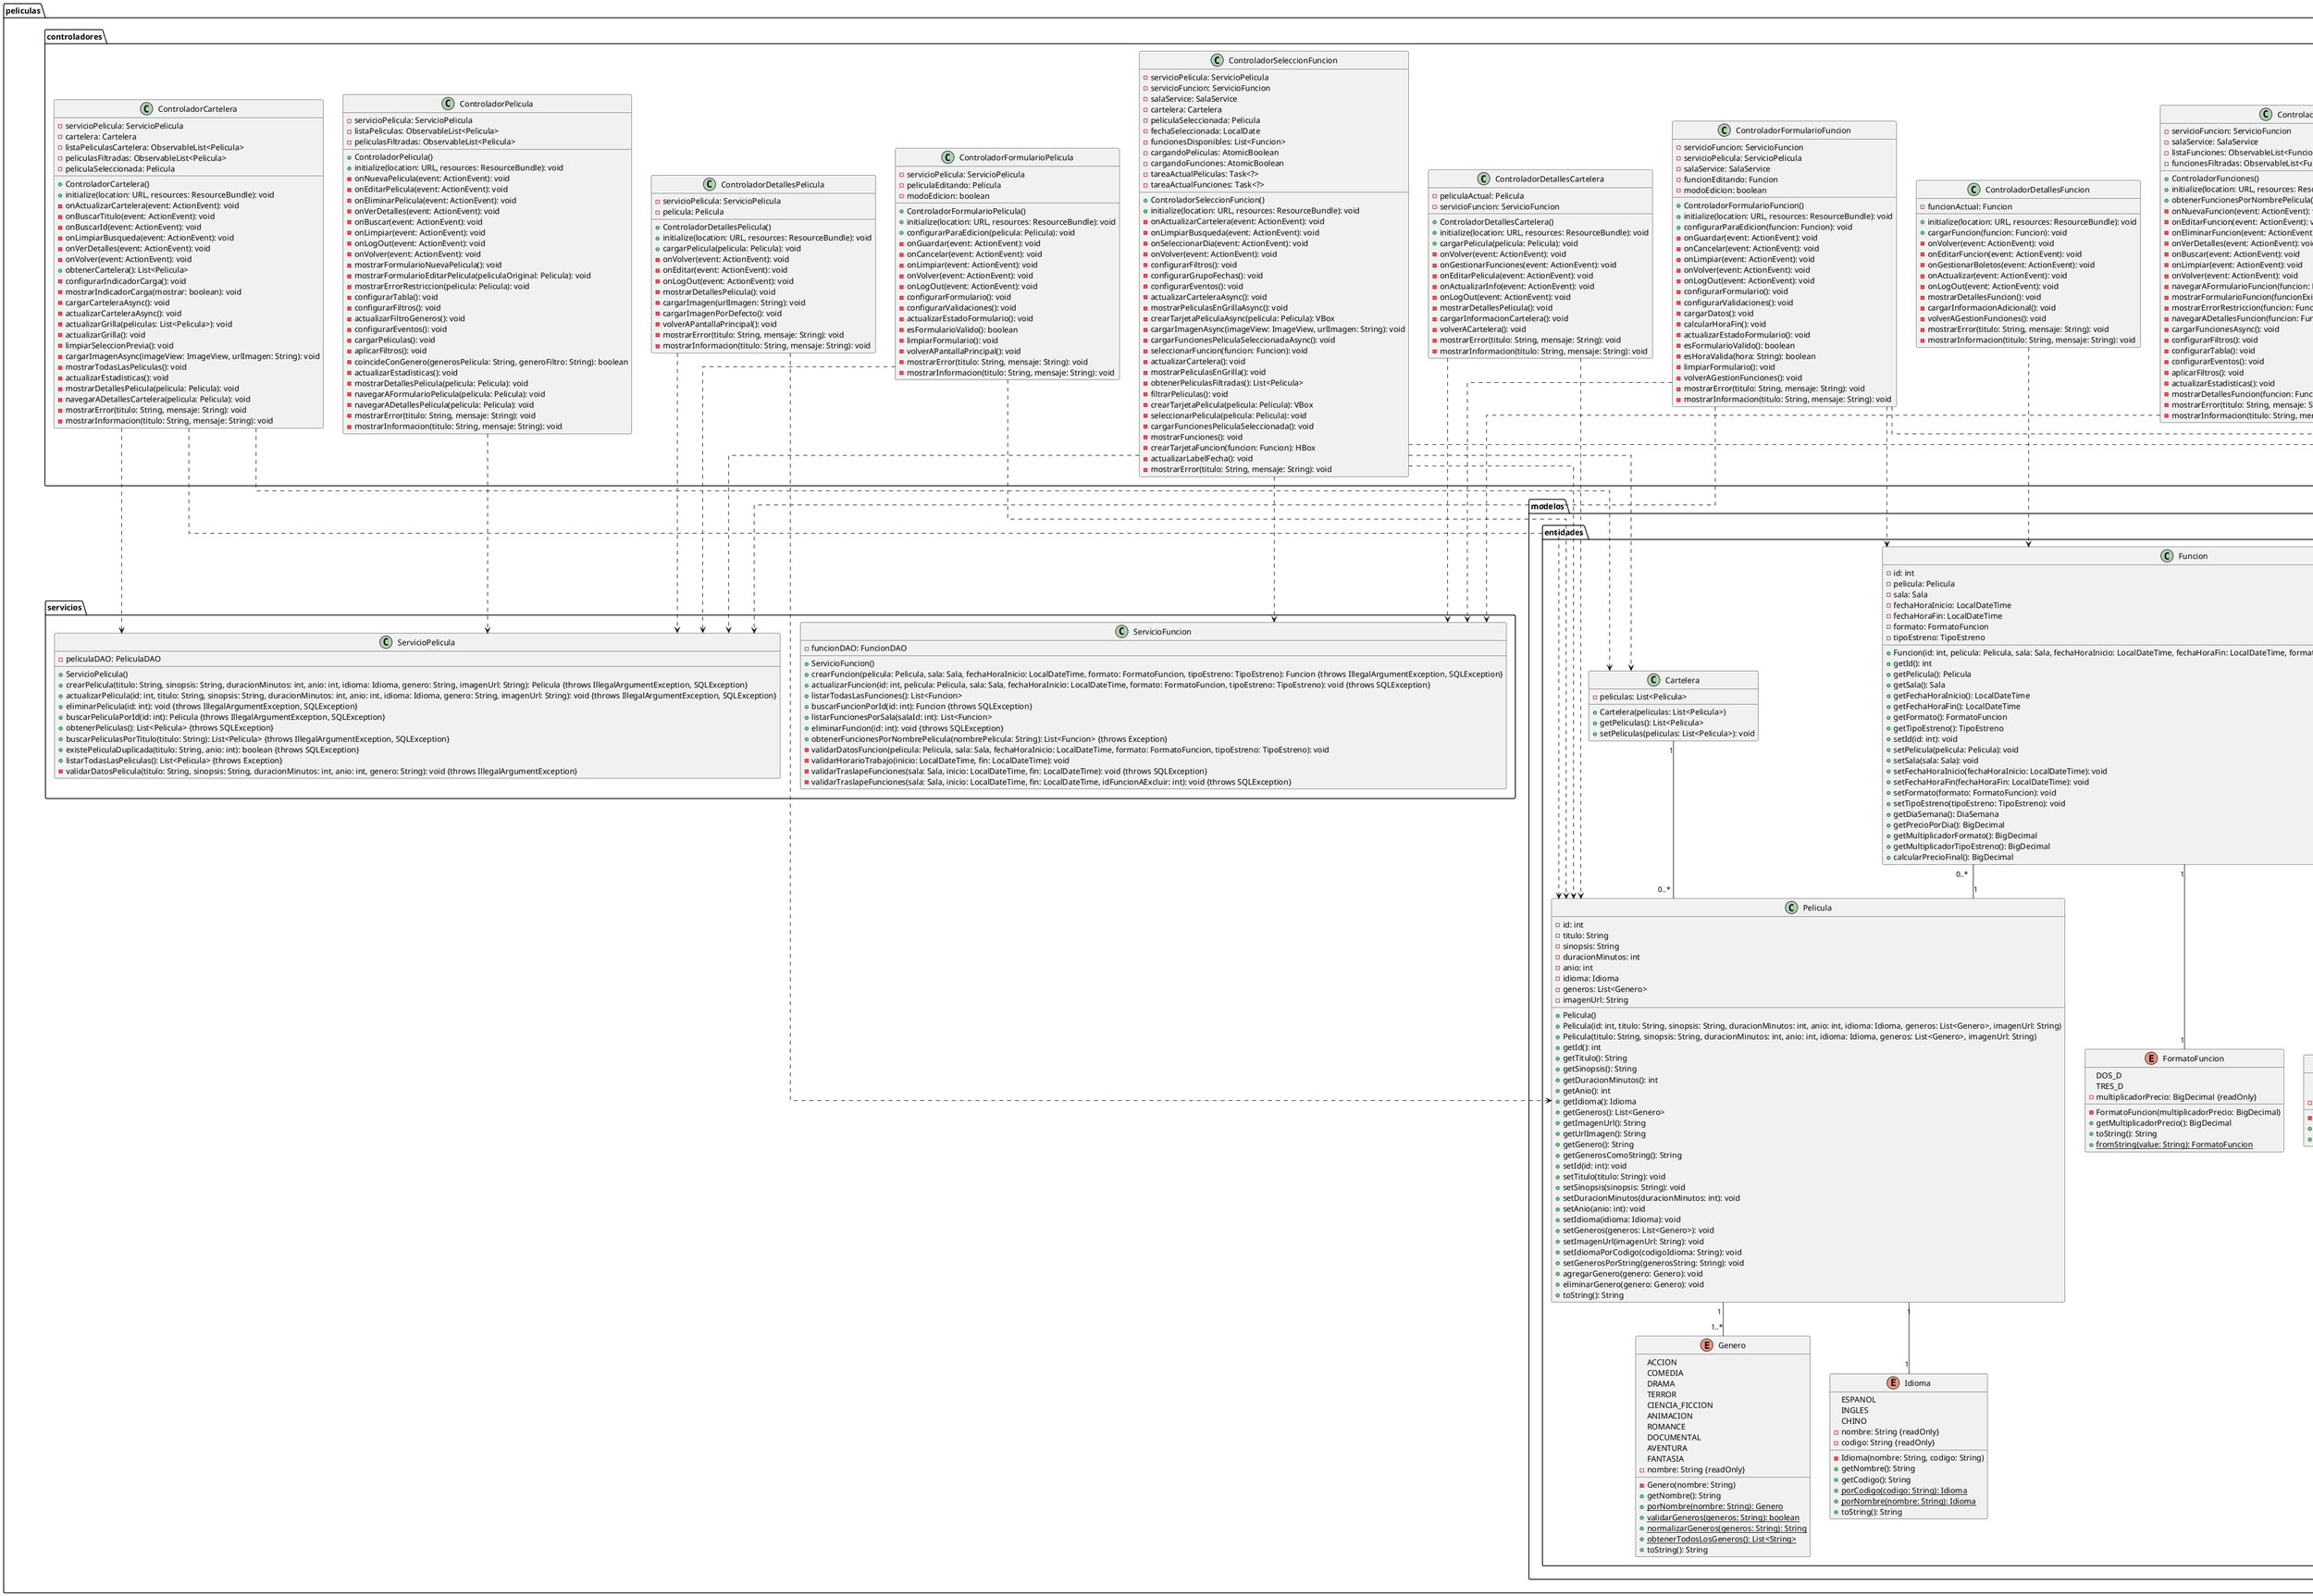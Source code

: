 @startuml DiagramaUnico
skinparam linetype ortho
package peliculas {
    ' ==================== PAQUETE: MODELO ====================
    package modelos {
        package entidades{
        
        class Cartelera {
            - peliculas: List<Pelicula>
            + Cartelera(peliculas: List<Pelicula>)
            + getPeliculas(): List<Pelicula>
            + setPeliculas(peliculas: List<Pelicula>): void
        }

        enum DiaSemana {
            LUNES
            MARTES
            MIERCOLES
            JUEVES
            VIERNES
            SABADO
            DOMINGO
            - precio: BigDecimal {readOnly}
            - DiaSemana(precio: BigDecimal)
            + getPrecio(): BigDecimal
            + {static} obtenerDiaDeFecha(fechaHora: LocalDateTime): DiaSemana
            + esFinDeSemana(): boolean
            + toString(): String
        }

        enum FormatoFuncion {
            DOS_D
            TRES_D
            - multiplicadorPrecio: BigDecimal {readOnly}
            - FormatoFuncion(multiplicadorPrecio: BigDecimal)
            + getMultiplicadorPrecio(): BigDecimal
            + toString(): String
            + {static} fromString(value: String): FormatoFuncion
        }

        class Funcion {
            - id: int
            - pelicula: Pelicula
            - sala: Sala
            - fechaHoraInicio: LocalDateTime
            - fechaHoraFin: LocalDateTime
            - formato: FormatoFuncion
            - tipoEstreno: TipoEstreno
            + Funcion(id: int, pelicula: Pelicula, sala: Sala, fechaHoraInicio: LocalDateTime, fechaHoraFin: LocalDateTime, formato: FormatoFuncion, tipoEstreno: TipoEstreno)
            + getId(): int
            + getPelicula(): Pelicula
            + getSala(): Sala
            + getFechaHoraInicio(): LocalDateTime
            + getFechaHoraFin(): LocalDateTime
            + getFormato(): FormatoFuncion
            + getTipoEstreno(): TipoEstreno
            + setId(id: int): void
            + setPelicula(pelicula: Pelicula): void
            + setSala(sala: Sala): void
            + setFechaHoraInicio(fechaHoraInicio: LocalDateTime): void
            + setFechaHoraFin(fechaHoraFin: LocalDateTime): void
            + setFormato(formato: FormatoFuncion): void
            + setTipoEstreno(tipoEstreno: TipoEstreno): void
            + getDiaSemana(): DiaSemana
            + getPrecioPorDia(): BigDecimal
            + getMultiplicadorFormato(): BigDecimal
            + getMultiplicadorTipoEstreno(): BigDecimal
            + calcularPrecioFinal(): BigDecimal
        }

        enum Genero {
            ACCION
            COMEDIA
            DRAMA
            TERROR
            CIENCIA_FICCION
            ANIMACION
            ROMANCE
            DOCUMENTAL
            AVENTURA
            FANTASIA
            - nombre: String {readOnly}
            - Genero(nombre: String)
            + getNombre(): String
            + {static} porNombre(nombre: String): Genero
            + {static} validarGeneros(generos: String): boolean
            + {static} normalizarGeneros(generos: String): String
            + {static} obtenerTodosLosGeneros(): List<String>
            + toString(): String
        }

        enum Idioma {
            ESPANOL
            INGLES
            CHINO
            - nombre: String {readOnly}
            - codigo: String {readOnly}
            - Idioma(nombre: String, codigo: String)
            + getNombre(): String
            + getCodigo(): String
            + {static} porCodigo(codigo: String): Idioma
            + {static} porNombre(nombre: String): Idioma
            + toString(): String
        }

        class Pelicula {
            - id: int
            - titulo: String
            - sinopsis: String
            - duracionMinutos: int
            - anio: int
            - idioma: Idioma
            - generos: List<Genero>
            - imagenUrl: String
            + Pelicula()
            + Pelicula(id: int, titulo: String, sinopsis: String, duracionMinutos: int, anio: int, idioma: Idioma, generos: List<Genero>, imagenUrl: String)
            + Pelicula(titulo: String, sinopsis: String, duracionMinutos: int, anio: int, idioma: Idioma, generos: List<Genero>, imagenUrl: String)
            + getId(): int
            + getTitulo(): String
            + getSinopsis(): String
            + getDuracionMinutos(): int
            + getAnio(): int
            + getIdioma(): Idioma
            + getGeneros(): List<Genero>
            + getImagenUrl(): String
            + getUrlImagen(): String
            + getGenero(): String
            + getGenerosComoString(): String
            + setId(id: int): void
            + setTitulo(titulo: String): void
            + setSinopsis(sinopsis: String): void
            + setDuracionMinutos(duracionMinutos: int): void
            + setAnio(anio: int): void
            + setIdioma(idioma: Idioma): void
            + setGeneros(generos: List<Genero>): void
            + setImagenUrl(imagenUrl: String): void
            + setIdiomaPorCodigo(codigoIdioma: String): void
            + setGenerosPorString(generosString: String): void
            + agregarGenero(genero: Genero): void
            + eliminarGenero(genero: Genero): void
            + toString(): String
        }

        enum TipoEstreno {
            ESTRENO
            PREESTRENO
            - multiplicadorPrecio: BigDecimal {readOnly}
            - TipoEstreno(multiplicadorPrecio: BigDecimal)
            + getMultiplicadorPrecio(): BigDecimal
            + toString(): String
        }
        }
    }

    ' ==================== PAQUETE: CONTROLADORES ====================

    package controladores {
        class ControladorCartelera {
            - servicioPelicula: ServicioPelicula
            - cartelera: Cartelera
            - listaPeliculasCartelera: ObservableList<Pelicula>
            - peliculasFiltradas: ObservableList<Pelicula>
            - peliculaSeleccionada: Pelicula
            + ControladorCartelera()
            + initialize(location: URL, resources: ResourceBundle): void
            - onActualizarCartelera(event: ActionEvent): void
            - onBuscarTitulo(event: ActionEvent): void
            - onBuscarId(event: ActionEvent): void
            - onLimpiarBusqueda(event: ActionEvent): void
            - onVerDetalles(event: ActionEvent): void
            - onVolver(event: ActionEvent): void
            + obtenerCartelera(): List<Pelicula>
            - configurarIndicadorCarga(): void
            - mostrarIndicadorCarga(mostrar: boolean): void
            - cargarCarteleraAsync(): void
            - actualizarCarteleraAsync(): void
            - actualizarGrilla(peliculas: List<Pelicula>): void
            - actualizarGrilla(): void
            - limpiarSeleccionPrevia(): void
            - cargarImagenAsync(imageView: ImageView, urlImagen: String): void
            - mostrarTodasLasPeliculas(): void
            - actualizarEstadisticas(): void
            - mostrarDetallesPelicula(pelicula: Pelicula): void
            - navegarADetallesCartelera(pelicula: Pelicula): void
            - mostrarError(titulo: String, mensaje: String): void
            - mostrarInformacion(titulo: String, mensaje: String): void
        }

        class ControladorDetallesCartelera {
            - peliculaActual: Pelicula
            - servicioFuncion: ServicioFuncion
            + ControladorDetallesCartelera()
            + initialize(location: URL, resources: ResourceBundle): void
            + cargarPelicula(pelicula: Pelicula): void
            - onVolver(event: ActionEvent): void
            - onGestionarFunciones(event: ActionEvent): void
            - onEditarPelicula(event: ActionEvent): void
            - onActualizarInfo(event: ActionEvent): void
            - onLogOut(event: ActionEvent): void
            - mostrarDetallesPelicula(): void
            - cargarInformacionCartelera(): void
            - volverACartelera(): void
            - mostrarError(titulo: String, mensaje: String): void
            - mostrarInformacion(titulo: String, mensaje: String): void
        }

        class ControladorDetallesFuncion {
            - funcionActual: Funcion
            + initialize(location: URL, resources: ResourceBundle): void
            + cargarFuncion(funcion: Funcion): void
            - onVolver(event: ActionEvent): void
            - onEditarFuncion(event: ActionEvent): void
            - onGestionarBoletos(event: ActionEvent): void
            - onActualizar(event: ActionEvent): void
            - onLogOut(event: ActionEvent): void
            - mostrarDetallesFuncion(): void
            - cargarInformacionAdicional(): void
            - volverAGestionFunciones(): void
            - mostrarError(titulo: String, mensaje: String): void
            - mostrarInformacion(titulo: String, mensaje: String): void
        }

        class ControladorDetallesPelicula {
            - servicioPelicula: ServicioPelicula
            - pelicula: Pelicula
            + ControladorDetallesPelicula()
            + initialize(location: URL, resources: ResourceBundle): void
            + cargarPelicula(pelicula: Pelicula): void
            - onVolver(event: ActionEvent): void
            - onEditar(event: ActionEvent): void
            - onLogOut(event: ActionEvent): void
            - mostrarDetallesPelicula(): void
            - cargarImagen(urlImagen: String): void
            - cargarImagenPorDefecto(): void
            - volverAPantallaPrincipal(): void
            - mostrarError(titulo: String, mensaje: String): void
            - mostrarInformacion(titulo: String, mensaje: String): void
        }

        class ControladorFormularioFuncion {
            - servicioFuncion: ServicioFuncion
            - servicioPelicula: ServicioPelicula
            - salaService: SalaService
            - funcionEditando: Funcion
            - modoEdicion: boolean
            + ControladorFormularioFuncion()
            + initialize(location: URL, resources: ResourceBundle): void
            + configurarParaEdicion(funcion: Funcion): void
            - onGuardar(event: ActionEvent): void
            - onCancelar(event: ActionEvent): void
            - onLimpiar(event: ActionEvent): void
            - onVolver(event: ActionEvent): void
            - onLogOut(event: ActionEvent): void
            - configurarFormulario(): void
            - configurarValidaciones(): void
            - cargarDatos(): void
            - calcularHoraFin(): void
            - actualizarEstadoFormulario(): void
            - esFormularioValido(): boolean
            - esHoraValida(hora: String): boolean
            - limpiarFormulario(): void
            - volverAGestionFunciones(): void
            - mostrarError(titulo: String, mensaje: String): void
            - mostrarInformacion(titulo: String, mensaje: String): void
        }

        class ControladorFormularioPelicula {
            - servicioPelicula: ServicioPelicula
            - peliculaEditando: Pelicula
            - modoEdicion: boolean
            + ControladorFormularioPelicula()
            + initialize(location: URL, resources: ResourceBundle): void
            + configurarParaEdicion(pelicula: Pelicula): void
            - onGuardar(event: ActionEvent): void
            - onCancelar(event: ActionEvent): void
            - onLimpiar(event: ActionEvent): void
            - onVolver(event: ActionEvent): void
            - onLogOut(event: ActionEvent): void
            - configurarFormulario(): void
            - configurarValidaciones(): void
            - actualizarEstadoFormulario(): void
            - esFormularioValido(): boolean
            - limpiarFormulario(): void
            - volverAPantallaPrincipal(): void
            - mostrarError(titulo: String, mensaje: String): void
            - mostrarInformacion(titulo: String, mensaje: String): void
        }

        class ControladorFunciones {
            - servicioFuncion: ServicioFuncion
            - salaService: SalaService
            - listaFunciones: ObservableList<Funcion>
            - funcionesFiltradas: ObservableList<Funcion>
            + ControladorFunciones()
            + initialize(location: URL, resources: ResourceBundle): void
            + obtenerFuncionesPorNombrePelicula(nombrePelicula: String): List<Funcion>
            - onNuevaFuncion(event: ActionEvent): void
            - onEditarFuncion(event: ActionEvent): void
            - onEliminarFuncion(event: ActionEvent): void
            - onVerDetalles(event: ActionEvent): void
            - onBuscar(event: ActionEvent): void
            - onLimpiar(event: ActionEvent): void
            - onVolver(event: ActionEvent): void
            - navegarAFormularioFuncion(funcion: Funcion): void
            - mostrarFormularioFuncion(funcionExistente: Funcion): void
            - mostrarErrorRestriccion(funcion: Funcion): void
            - navegarADetallesFuncion(funcion: Funcion): void
            - cargarFuncionesAsync(): void
            - configurarFiltros(): void
            - configurarTabla(): void
            - configurarEventos(): void
            - aplicarFiltros(): void
            - actualizarEstadisticas(): void
            - mostrarDetallesFuncion(funcion: Funcion): void
            - mostrarError(titulo: String, mensaje: String): void
            - mostrarInformacion(titulo: String, mensaje: String): void
        }

        class ControladorPelicula {
            - servicioPelicula: ServicioPelicula
            - listaPeliculas: ObservableList<Pelicula>
            - peliculasFiltradas: ObservableList<Pelicula>
            + ControladorPelicula()
            + initialize(location: URL, resources: ResourceBundle): void
            - onNuevaPelicula(event: ActionEvent): void
            - onEditarPelicula(event: ActionEvent): void
            - onEliminarPelicula(event: ActionEvent): void
            - onVerDetalles(event: ActionEvent): void
            - onBuscar(event: ActionEvent): void
            - onLimpiar(event: ActionEvent): void
            - onLogOut(event: ActionEvent): void
            - onVolver(event: ActionEvent): void
            - mostrarFormularioNuevaPelicula(): void
            - mostrarFormularioEditarPelicula(peliculaOriginal: Pelicula): void
            - mostrarErrorRestriccion(pelicula: Pelicula): void
            - configurarTabla(): void
            - configurarFiltros(): void
            - actualizarFiltroGeneros(): void
            - configurarEventos(): void
            - cargarPeliculas(): void
            - aplicarFiltros(): void
            - coincideConGenero(generosPelicula: String, generoFiltro: String): boolean
            - actualizarEstadisticas(): void
            - mostrarDetallesPelicula(pelicula: Pelicula): void
            - navegarAFormularioPelicula(pelicula: Pelicula): void
            - navegarADetallesPelicula(pelicula: Pelicula): void
            - mostrarError(titulo: String, mensaje: String): void
            - mostrarInformacion(titulo: String, mensaje: String): void
        }

        class ControladorSeleccionFuncion {
            - servicioPelicula: ServicioPelicula
            - servicioFuncion: ServicioFuncion
            - salaService: SalaService
            - cartelera: Cartelera
            - peliculaSeleccionada: Pelicula
            - fechaSeleccionada: LocalDate
            - funcionesDisponibles: List<Funcion>
            - cargandoPeliculas: AtomicBoolean
            - cargandoFunciones: AtomicBoolean
            - tareaActualPeliculas: Task<?>
            - tareaActualFunciones: Task<?>
            + ControladorSeleccionFuncion()
            + initialize(location: URL, resources: ResourceBundle): void
            - onActualizarCartelera(event: ActionEvent): void
            - onLimpiarBusqueda(event: ActionEvent): void
            - onSeleccionarDia(event: ActionEvent): void
            - onVolver(event: ActionEvent): void
            - configurarFiltros(): void
            - configurarGrupoFechas(): void
            - configurarEventos(): void
            - actualizarCarteleraAsync(): void
            - mostrarPeliculasEnGrillaAsync(): void
            - crearTarjetaPeliculaAsync(pelicula: Pelicula): VBox
            - cargarImagenAsync(imageView: ImageView, urlImagen: String): void
            - cargarFuncionesPeliculaSeleccionadaAsync(): void
            - seleccionarFuncion(funcion: Funcion): void
            - actualizarCartelera(): void
            - mostrarPeliculasEnGrilla(): void
            - obtenerPeliculasFiltradas(): List<Pelicula>
            - filtrarPeliculas(): void
            - crearTarjetaPelicula(pelicula: Pelicula): VBox
            - seleccionarPelicula(pelicula: Pelicula): void
            - cargarFuncionesPeliculaSeleccionada(): void
            - mostrarFunciones(): void
            - crearTarjetaFuncion(funcion: Funcion): HBox
            - actualizarLabelFecha(): void
            - mostrarError(titulo: String, mensaje: String): void
        }
    }

    ' ==================== PAQUETE: SERVICIOS ====================
    package servicios {
        class ServicioFuncion {
            - funcionDAO: FuncionDAO
            + ServicioFuncion()
            + crearFuncion(pelicula: Pelicula, sala: Sala, fechaHoraInicio: LocalDateTime, formato: FormatoFuncion, tipoEstreno: TipoEstreno): Funcion {throws IllegalArgumentException, SQLException}
            + actualizarFuncion(id: int, pelicula: Pelicula, sala: Sala, fechaHoraInicio: LocalDateTime, formato: FormatoFuncion, tipoEstreno: TipoEstreno): void {throws SQLException}
            + listarTodasLasFunciones(): List<Funcion>
            + buscarFuncionPorId(id: int): Funcion {throws SQLException}
            + listarFuncionesPorSala(salaId: int): List<Funcion>
            + eliminarFuncion(id: int): void {throws SQLException}
            + obtenerFuncionesPorNombrePelicula(nombrePelicula: String): List<Funcion> {throws Exception}
            - validarDatosFuncion(pelicula: Pelicula, sala: Sala, fechaHoraInicio: LocalDateTime, formato: FormatoFuncion, tipoEstreno: TipoEstreno): void
            - validarHorarioTrabajo(inicio: LocalDateTime, fin: LocalDateTime): void
            - validarTraslapeFunciones(sala: Sala, inicio: LocalDateTime, fin: LocalDateTime): void {throws SQLException}
            - validarTraslapeFunciones(sala: Sala, inicio: LocalDateTime, fin: LocalDateTime, idFuncionAExcluir: int): void {throws SQLException}
        }

        class ServicioPelicula {
            - peliculaDAO: PeliculaDAO
            + ServicioPelicula()
            + crearPelicula(titulo: String, sinopsis: String, duracionMinutos: int, anio: int, idioma: Idioma, genero: String, imagenUrl: String): Pelicula {throws IllegalArgumentException, SQLException}
            + actualizarPelicula(id: int, titulo: String, sinopsis: String, duracionMinutos: int, anio: int, idioma: Idioma, genero: String, imagenUrl: String): void {throws IllegalArgumentException, SQLException}
            + eliminarPelicula(id: int): void {throws IllegalArgumentException, SQLException}
            + buscarPeliculaPorId(id: int): Pelicula {throws IllegalArgumentException, SQLException}
            + obtenerPeliculas(): List<Pelicula> {throws SQLException}
            + buscarPeliculasPorTitulo(titulo: String): List<Pelicula> {throws IllegalArgumentException, SQLException}
            + existePeliculaDuplicada(titulo: String, anio: int): boolean {throws SQLException}
            + listarTodasLasPeliculas(): List<Pelicula> {throws Exception}
            - validarDatosPelicula(titulo: String, sinopsis: String, duracionMinutos: int, anio: int, genero: String): void {throws IllegalArgumentException}
        }
    }

    ' ==================== CLASES EXTERNAS ====================
    package salas {
        class Sala {}
        package servicios {
            class SalaService {}
        }
    }

    ' ==================== RELACIONES ====================
    modelos.entidades.Cartelera "1" -- "0..*" modelos.entidades.Pelicula
    modelos.entidades.Funcion "0..*" -- "1" modelos.entidades.Pelicula
    modelos.entidades.Funcion "0..*" -- "1" salas.Sala
    modelos.entidades.Funcion "1" -- "1" modelos.entidades.FormatoFuncion
    modelos.entidades.Funcion "1" -- "1" modelos.entidades.TipoEstreno
    modelos.entidades.Funcion "1" -- "1" modelos.entidades.DiaSemana
    modelos.entidades.Pelicula "1" -- "1" modelos.entidades.Idioma
    modelos.entidades.Pelicula "1" -- "1..*" modelos.entidades.Genero

    controladores.ControladorCartelera ..> servicios.ServicioPelicula
    controladores.ControladorDetallesCartelera ..> servicios.ServicioFuncion
    controladores.ControladorDetallesPelicula ..> servicios.ServicioPelicula
    controladores.ControladorFormularioFuncion ..> servicios.ServicioFuncion
    controladores.ControladorFormularioFuncion ..> servicios.ServicioPelicula
    controladores.ControladorFormularioPelicula ..> servicios.ServicioPelicula
    controladores.ControladorFunciones ..> servicios.ServicioFuncion
    controladores.ControladorPelicula ..> servicios.ServicioPelicula
    controladores.ControladorSeleccionFuncion ..> servicios.ServicioPelicula
    controladores.ControladorSeleccionFuncion ..> servicios.ServicioFuncion

    controladores.ControladorFormularioFuncion ..> salas.servicios.SalaService
    controladores.ControladorFunciones ..> salas.servicios.SalaService
    controladores.ControladorSeleccionFuncion ..> salas.servicios.SalaService

    controladores.ControladorCartelera ..> modelos.entidades.Cartelera
    controladores.ControladorCartelera ..> modelos.entidades.Pelicula
    controladores.ControladorDetallesCartelera ..> modelos.entidades.Pelicula
    controladores.ControladorDetallesFuncion ..> modelos.entidades.Funcion
    controladores.ControladorDetallesPelicula ..> modelos.entidades.Pelicula
    controladores.ControladorFormularioFuncion ..> modelos.entidades.Funcion
    controladores.ControladorFormularioPelicula ..> modelos.entidades.Pelicula
    controladores.ControladorSeleccionFuncion ..> modelos.entidades.Cartelera
    controladores.ControladorSeleccionFuncion ..> modelos.entidades.Pelicula
}
@enduml